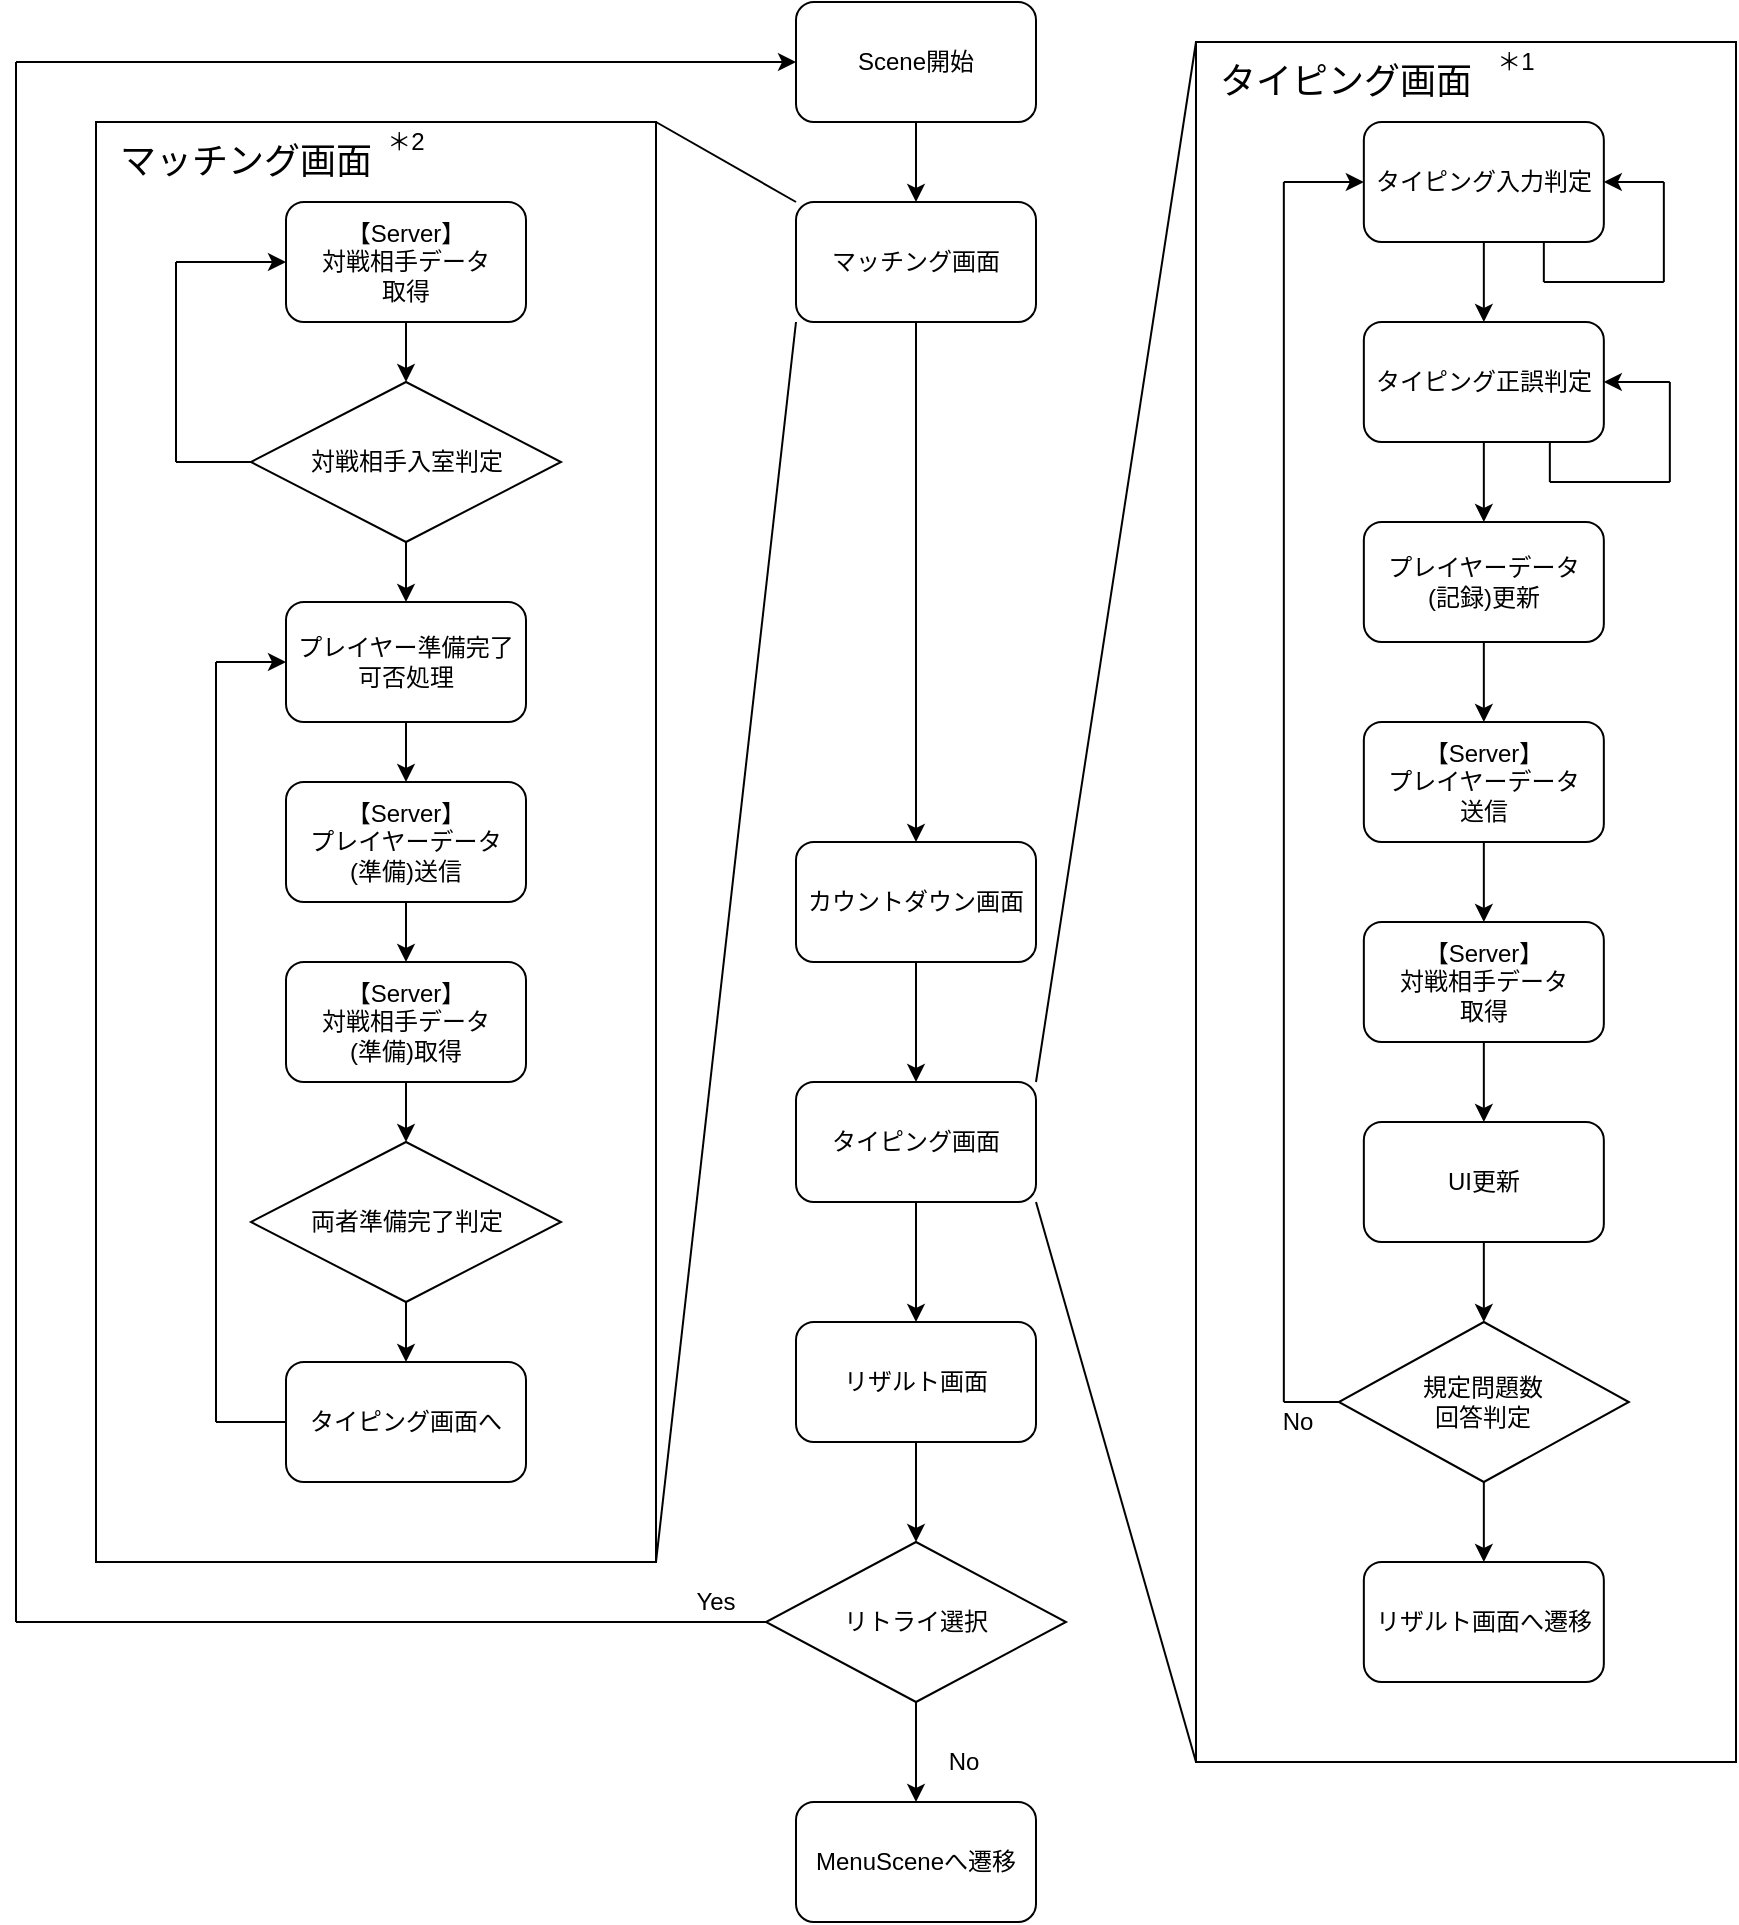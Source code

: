 <mxfile version="14.2.7" type="device"><diagram id="SBc8Ah6TkCqVxj1d57am" name="Page-1"><mxGraphModel dx="3043" dy="850" grid="1" gridSize="10" guides="1" tooltips="1" connect="1" arrows="1" fold="1" page="1" pageScale="1" pageWidth="827" pageHeight="1169" math="0" shadow="0"><root><mxCell id="0"/><mxCell id="1" parent="0"/><mxCell id="9BZQ4cFH06E6oudhYPLl-54" style="edgeStyle=orthogonalEdgeStyle;rounded=0;orthogonalLoop=1;jettySize=auto;html=1;entryX=0.5;entryY=0;entryDx=0;entryDy=0;" edge="1" parent="1" source="9BZQ4cFH06E6oudhYPLl-1" target="9BZQ4cFH06E6oudhYPLl-47"><mxGeometry relative="1" as="geometry"/></mxCell><mxCell id="9BZQ4cFH06E6oudhYPLl-1" value="Scene開始" style="rounded=1;whiteSpace=wrap;html=1;" vertex="1" parent="1"><mxGeometry x="350" y="220" width="120" height="60" as="geometry"/></mxCell><mxCell id="9BZQ4cFH06E6oudhYPLl-6" style="edgeStyle=orthogonalEdgeStyle;rounded=0;orthogonalLoop=1;jettySize=auto;html=1;" edge="1" parent="1" source="9BZQ4cFH06E6oudhYPLl-2" target="9BZQ4cFH06E6oudhYPLl-4"><mxGeometry relative="1" as="geometry"/></mxCell><mxCell id="9BZQ4cFH06E6oudhYPLl-2" value="カウントダウン画面" style="rounded=1;whiteSpace=wrap;html=1;" vertex="1" parent="1"><mxGeometry x="350" y="640" width="120" height="60" as="geometry"/></mxCell><mxCell id="9BZQ4cFH06E6oudhYPLl-7" style="edgeStyle=orthogonalEdgeStyle;rounded=0;orthogonalLoop=1;jettySize=auto;html=1;" edge="1" parent="1" source="9BZQ4cFH06E6oudhYPLl-4" target="9BZQ4cFH06E6oudhYPLl-5"><mxGeometry relative="1" as="geometry"/></mxCell><mxCell id="9BZQ4cFH06E6oudhYPLl-4" value="タイピング画面" style="rounded=1;whiteSpace=wrap;html=1;" vertex="1" parent="1"><mxGeometry x="350" y="760" width="120" height="60" as="geometry"/></mxCell><mxCell id="9BZQ4cFH06E6oudhYPLl-10" style="edgeStyle=orthogonalEdgeStyle;rounded=0;orthogonalLoop=1;jettySize=auto;html=1;entryX=0.5;entryY=0;entryDx=0;entryDy=0;" edge="1" parent="1" source="9BZQ4cFH06E6oudhYPLl-5" target="9BZQ4cFH06E6oudhYPLl-9"><mxGeometry relative="1" as="geometry"/></mxCell><mxCell id="9BZQ4cFH06E6oudhYPLl-5" value="リザルト画面" style="rounded=1;whiteSpace=wrap;html=1;" vertex="1" parent="1"><mxGeometry x="350" y="880" width="120" height="60" as="geometry"/></mxCell><mxCell id="9BZQ4cFH06E6oudhYPLl-8" value="MenuSceneへ遷移" style="rounded=1;whiteSpace=wrap;html=1;" vertex="1" parent="1"><mxGeometry x="350" y="1120" width="120" height="60" as="geometry"/></mxCell><mxCell id="9BZQ4cFH06E6oudhYPLl-11" style="edgeStyle=orthogonalEdgeStyle;rounded=0;orthogonalLoop=1;jettySize=auto;html=1;" edge="1" parent="1" source="9BZQ4cFH06E6oudhYPLl-9" target="9BZQ4cFH06E6oudhYPLl-8"><mxGeometry relative="1" as="geometry"/></mxCell><mxCell id="9BZQ4cFH06E6oudhYPLl-9" value="リトライ選択" style="rhombus;whiteSpace=wrap;html=1;" vertex="1" parent="1"><mxGeometry x="335" y="990" width="150" height="80" as="geometry"/></mxCell><mxCell id="9BZQ4cFH06E6oudhYPLl-12" value="No" style="text;html=1;strokeColor=none;fillColor=none;align=center;verticalAlign=middle;whiteSpace=wrap;rounded=0;" vertex="1" parent="1"><mxGeometry x="414" y="1090" width="40" height="20" as="geometry"/></mxCell><mxCell id="9BZQ4cFH06E6oudhYPLl-14" value="" style="endArrow=classic;html=1;entryX=0;entryY=0.5;entryDx=0;entryDy=0;" edge="1" parent="1" target="9BZQ4cFH06E6oudhYPLl-1"><mxGeometry width="50" height="50" relative="1" as="geometry"><mxPoint x="-40" y="250" as="sourcePoint"/><mxPoint x="440" y="430" as="targetPoint"/></mxGeometry></mxCell><mxCell id="9BZQ4cFH06E6oudhYPLl-17" value="" style="rounded=0;whiteSpace=wrap;html=1;fillColor=none;" vertex="1" parent="1"><mxGeometry x="550" y="240" width="270" height="860" as="geometry"/></mxCell><mxCell id="9BZQ4cFH06E6oudhYPLl-18" value="" style="endArrow=none;html=1;entryX=0;entryY=0;entryDx=0;entryDy=0;exitX=1;exitY=0;exitDx=0;exitDy=0;" edge="1" parent="1" source="9BZQ4cFH06E6oudhYPLl-4" target="9BZQ4cFH06E6oudhYPLl-17"><mxGeometry width="50" height="50" relative="1" as="geometry"><mxPoint x="580" y="460" as="sourcePoint"/><mxPoint x="630" y="410" as="targetPoint"/></mxGeometry></mxCell><mxCell id="9BZQ4cFH06E6oudhYPLl-19" value="" style="endArrow=none;html=1;entryX=0;entryY=1;entryDx=0;entryDy=0;exitX=1;exitY=1;exitDx=0;exitDy=0;" edge="1" parent="1" source="9BZQ4cFH06E6oudhYPLl-4" target="9BZQ4cFH06E6oudhYPLl-17"><mxGeometry width="50" height="50" relative="1" as="geometry"><mxPoint x="580" y="460" as="sourcePoint"/><mxPoint x="630" y="410" as="targetPoint"/></mxGeometry></mxCell><mxCell id="9BZQ4cFH06E6oudhYPLl-26" style="edgeStyle=orthogonalEdgeStyle;rounded=0;orthogonalLoop=1;jettySize=auto;html=1;entryX=0.5;entryY=0;entryDx=0;entryDy=0;" edge="1" parent="1" source="9BZQ4cFH06E6oudhYPLl-20" target="9BZQ4cFH06E6oudhYPLl-21"><mxGeometry relative="1" as="geometry"/></mxCell><mxCell id="9BZQ4cFH06E6oudhYPLl-20" value="タイピング入力判定" style="rounded=1;whiteSpace=wrap;html=1;" vertex="1" parent="1"><mxGeometry x="633.92" y="280" width="120" height="60" as="geometry"/></mxCell><mxCell id="9BZQ4cFH06E6oudhYPLl-43" style="edgeStyle=orthogonalEdgeStyle;rounded=0;orthogonalLoop=1;jettySize=auto;html=1;entryX=0.5;entryY=0;entryDx=0;entryDy=0;" edge="1" parent="1" source="9BZQ4cFH06E6oudhYPLl-21" target="9BZQ4cFH06E6oudhYPLl-42"><mxGeometry relative="1" as="geometry"/></mxCell><mxCell id="9BZQ4cFH06E6oudhYPLl-21" value="タイピング正誤判定" style="rounded=1;whiteSpace=wrap;html=1;" vertex="1" parent="1"><mxGeometry x="633.92" y="380" width="120" height="60" as="geometry"/></mxCell><mxCell id="9BZQ4cFH06E6oudhYPLl-22" value="" style="endArrow=none;html=1;entryX=0.75;entryY=1;entryDx=0;entryDy=0;" edge="1" parent="1" target="9BZQ4cFH06E6oudhYPLl-20"><mxGeometry width="50" height="50" relative="1" as="geometry"><mxPoint x="723.92" y="360" as="sourcePoint"/><mxPoint x="583.92" y="580" as="targetPoint"/></mxGeometry></mxCell><mxCell id="9BZQ4cFH06E6oudhYPLl-23" value="" style="endArrow=none;html=1;" edge="1" parent="1"><mxGeometry width="50" height="50" relative="1" as="geometry"><mxPoint x="783.92" y="360" as="sourcePoint"/><mxPoint x="723.92" y="360" as="targetPoint"/></mxGeometry></mxCell><mxCell id="9BZQ4cFH06E6oudhYPLl-24" value="" style="endArrow=none;html=1;" edge="1" parent="1"><mxGeometry width="50" height="50" relative="1" as="geometry"><mxPoint x="783.92" y="310" as="sourcePoint"/><mxPoint x="783.92" y="360" as="targetPoint"/></mxGeometry></mxCell><mxCell id="9BZQ4cFH06E6oudhYPLl-25" value="" style="endArrow=classic;html=1;entryX=1;entryY=0.5;entryDx=0;entryDy=0;" edge="1" parent="1" target="9BZQ4cFH06E6oudhYPLl-20"><mxGeometry width="50" height="50" relative="1" as="geometry"><mxPoint x="783.92" y="310" as="sourcePoint"/><mxPoint x="633.92" y="350" as="targetPoint"/></mxGeometry></mxCell><mxCell id="9BZQ4cFH06E6oudhYPLl-38" value="" style="endArrow=none;html=1;entryX=0.75;entryY=1;entryDx=0;entryDy=0;" edge="1" parent="1"><mxGeometry width="50" height="50" relative="1" as="geometry"><mxPoint x="726.92" y="460" as="sourcePoint"/><mxPoint x="726.92" y="440" as="targetPoint"/></mxGeometry></mxCell><mxCell id="9BZQ4cFH06E6oudhYPLl-39" value="" style="endArrow=none;html=1;" edge="1" parent="1"><mxGeometry width="50" height="50" relative="1" as="geometry"><mxPoint x="786.92" y="460" as="sourcePoint"/><mxPoint x="726.92" y="460" as="targetPoint"/></mxGeometry></mxCell><mxCell id="9BZQ4cFH06E6oudhYPLl-40" value="" style="endArrow=none;html=1;" edge="1" parent="1"><mxGeometry width="50" height="50" relative="1" as="geometry"><mxPoint x="786.92" y="410" as="sourcePoint"/><mxPoint x="786.92" y="460" as="targetPoint"/></mxGeometry></mxCell><mxCell id="9BZQ4cFH06E6oudhYPLl-41" value="" style="endArrow=classic;html=1;entryX=1;entryY=0.5;entryDx=0;entryDy=0;" edge="1" parent="1" target="9BZQ4cFH06E6oudhYPLl-21"><mxGeometry width="50" height="50" relative="1" as="geometry"><mxPoint x="786.92" y="410" as="sourcePoint"/><mxPoint x="756.92" y="410" as="targetPoint"/></mxGeometry></mxCell><mxCell id="9BZQ4cFH06E6oudhYPLl-49" style="edgeStyle=orthogonalEdgeStyle;rounded=0;orthogonalLoop=1;jettySize=auto;html=1;" edge="1" parent="1" source="9BZQ4cFH06E6oudhYPLl-42" target="9BZQ4cFH06E6oudhYPLl-48"><mxGeometry relative="1" as="geometry"/></mxCell><mxCell id="9BZQ4cFH06E6oudhYPLl-42" value="プレイヤーデータ&lt;br&gt;(記録)更新" style="rounded=1;whiteSpace=wrap;html=1;" vertex="1" parent="1"><mxGeometry x="633.92" y="480" width="120" height="60" as="geometry"/></mxCell><mxCell id="9BZQ4cFH06E6oudhYPLl-46" value="＊1" style="text;html=1;strokeColor=none;fillColor=none;align=center;verticalAlign=middle;whiteSpace=wrap;rounded=0;" vertex="1" parent="1"><mxGeometry x="690.0" y="240" width="40" height="20" as="geometry"/></mxCell><mxCell id="9BZQ4cFH06E6oudhYPLl-55" style="edgeStyle=orthogonalEdgeStyle;rounded=0;orthogonalLoop=1;jettySize=auto;html=1;entryX=0.5;entryY=0;entryDx=0;entryDy=0;" edge="1" parent="1" source="9BZQ4cFH06E6oudhYPLl-47" target="9BZQ4cFH06E6oudhYPLl-2"><mxGeometry relative="1" as="geometry"/></mxCell><mxCell id="9BZQ4cFH06E6oudhYPLl-47" value="マッチング画面" style="rounded=1;whiteSpace=wrap;html=1;fillColor=#FFFFFF;" vertex="1" parent="1"><mxGeometry x="350" y="320" width="120" height="60" as="geometry"/></mxCell><mxCell id="9BZQ4cFH06E6oudhYPLl-51" style="edgeStyle=orthogonalEdgeStyle;rounded=0;orthogonalLoop=1;jettySize=auto;html=1;entryX=0.5;entryY=0;entryDx=0;entryDy=0;" edge="1" parent="1" source="9BZQ4cFH06E6oudhYPLl-48" target="9BZQ4cFH06E6oudhYPLl-50"><mxGeometry relative="1" as="geometry"/></mxCell><mxCell id="9BZQ4cFH06E6oudhYPLl-48" value="【Server】&lt;br&gt;プレイヤーデータ&lt;br&gt;送信" style="rounded=1;whiteSpace=wrap;html=1;fillColor=#FFFFFF;" vertex="1" parent="1"><mxGeometry x="633.92" y="580" width="120" height="60" as="geometry"/></mxCell><mxCell id="9BZQ4cFH06E6oudhYPLl-53" style="edgeStyle=orthogonalEdgeStyle;rounded=0;orthogonalLoop=1;jettySize=auto;html=1;entryX=0.5;entryY=0;entryDx=0;entryDy=0;" edge="1" parent="1" source="9BZQ4cFH06E6oudhYPLl-50" target="9BZQ4cFH06E6oudhYPLl-52"><mxGeometry relative="1" as="geometry"/></mxCell><mxCell id="9BZQ4cFH06E6oudhYPLl-50" value="【Server】&lt;br&gt;対戦相手データ&lt;br&gt;取得" style="rounded=1;whiteSpace=wrap;html=1;fillColor=#FFFFFF;" vertex="1" parent="1"><mxGeometry x="633.92" y="680" width="120" height="60" as="geometry"/></mxCell><mxCell id="9BZQ4cFH06E6oudhYPLl-74" style="edgeStyle=orthogonalEdgeStyle;rounded=0;orthogonalLoop=1;jettySize=auto;html=1;entryX=0.5;entryY=0;entryDx=0;entryDy=0;" edge="1" parent="1" source="9BZQ4cFH06E6oudhYPLl-52" target="9BZQ4cFH06E6oudhYPLl-73"><mxGeometry relative="1" as="geometry"/></mxCell><mxCell id="9BZQ4cFH06E6oudhYPLl-52" value="UI更新" style="rounded=1;whiteSpace=wrap;html=1;fillColor=#FFFFFF;" vertex="1" parent="1"><mxGeometry x="633.92" y="780" width="120" height="60" as="geometry"/></mxCell><mxCell id="9BZQ4cFH06E6oudhYPLl-68" style="edgeStyle=orthogonalEdgeStyle;rounded=0;orthogonalLoop=1;jettySize=auto;html=1;" edge="1" parent="1" source="9BZQ4cFH06E6oudhYPLl-57" target="9BZQ4cFH06E6oudhYPLl-67"><mxGeometry relative="1" as="geometry"/></mxCell><mxCell id="9BZQ4cFH06E6oudhYPLl-57" value="対戦相手入室判定" style="rhombus;whiteSpace=wrap;html=1;fillColor=#FFFFFF;" vertex="1" parent="1"><mxGeometry x="77.5" y="410" width="155" height="80" as="geometry"/></mxCell><mxCell id="9BZQ4cFH06E6oudhYPLl-59" style="edgeStyle=orthogonalEdgeStyle;rounded=0;orthogonalLoop=1;jettySize=auto;html=1;entryX=0.5;entryY=0;entryDx=0;entryDy=0;" edge="1" parent="1" source="9BZQ4cFH06E6oudhYPLl-58" target="9BZQ4cFH06E6oudhYPLl-57"><mxGeometry relative="1" as="geometry"/></mxCell><mxCell id="9BZQ4cFH06E6oudhYPLl-58" value="【Server】&lt;br&gt;対戦相手データ&lt;br&gt;取得" style="rounded=1;whiteSpace=wrap;html=1;fillColor=#FFFFFF;" vertex="1" parent="1"><mxGeometry x="95" y="320" width="120" height="60" as="geometry"/></mxCell><mxCell id="9BZQ4cFH06E6oudhYPLl-60" value="" style="endArrow=none;html=1;entryX=0;entryY=0.5;entryDx=0;entryDy=0;" edge="1" parent="1" target="9BZQ4cFH06E6oudhYPLl-57"><mxGeometry width="50" height="50" relative="1" as="geometry"><mxPoint x="40" y="450" as="sourcePoint"/><mxPoint x="190" y="650" as="targetPoint"/></mxGeometry></mxCell><mxCell id="9BZQ4cFH06E6oudhYPLl-61" value="" style="endArrow=none;html=1;" edge="1" parent="1"><mxGeometry width="50" height="50" relative="1" as="geometry"><mxPoint x="40" y="350" as="sourcePoint"/><mxPoint x="40" y="450" as="targetPoint"/></mxGeometry></mxCell><mxCell id="9BZQ4cFH06E6oudhYPLl-62" value="" style="endArrow=classic;html=1;entryX=0;entryY=0.5;entryDx=0;entryDy=0;" edge="1" parent="1" target="9BZQ4cFH06E6oudhYPLl-58"><mxGeometry width="50" height="50" relative="1" as="geometry"><mxPoint x="40" y="350" as="sourcePoint"/><mxPoint x="210" y="380" as="targetPoint"/></mxGeometry></mxCell><mxCell id="9BZQ4cFH06E6oudhYPLl-65" value="" style="endArrow=classic;html=1;entryX=0;entryY=0.5;entryDx=0;entryDy=0;" edge="1" parent="1" target="9BZQ4cFH06E6oudhYPLl-20"><mxGeometry width="50" height="50" relative="1" as="geometry"><mxPoint x="593.92" y="310" as="sourcePoint"/><mxPoint x="823.92" y="340" as="targetPoint"/></mxGeometry></mxCell><mxCell id="9BZQ4cFH06E6oudhYPLl-66" value="" style="endArrow=none;html=1;" edge="1" parent="1"><mxGeometry width="50" height="50" relative="1" as="geometry"><mxPoint x="593.92" y="920" as="sourcePoint"/><mxPoint x="593.92" y="310" as="targetPoint"/></mxGeometry></mxCell><mxCell id="9BZQ4cFH06E6oudhYPLl-70" style="edgeStyle=orthogonalEdgeStyle;rounded=0;orthogonalLoop=1;jettySize=auto;html=1;entryX=0.5;entryY=0;entryDx=0;entryDy=0;" edge="1" parent="1" source="9BZQ4cFH06E6oudhYPLl-67" target="9BZQ4cFH06E6oudhYPLl-69"><mxGeometry relative="1" as="geometry"/></mxCell><mxCell id="9BZQ4cFH06E6oudhYPLl-67" value="プレイヤー準備完了&lt;br&gt;可否処理" style="rounded=1;whiteSpace=wrap;html=1;fillColor=#FFFFFF;" vertex="1" parent="1"><mxGeometry x="95" y="520" width="120" height="60" as="geometry"/></mxCell><mxCell id="9BZQ4cFH06E6oudhYPLl-72" style="edgeStyle=orthogonalEdgeStyle;rounded=0;orthogonalLoop=1;jettySize=auto;html=1;entryX=0.5;entryY=0;entryDx=0;entryDy=0;" edge="1" parent="1" source="9BZQ4cFH06E6oudhYPLl-69" target="9BZQ4cFH06E6oudhYPLl-71"><mxGeometry relative="1" as="geometry"/></mxCell><mxCell id="9BZQ4cFH06E6oudhYPLl-69" value="【Server】&lt;br&gt;プレイヤーデータ&lt;br&gt;(準備)送信" style="rounded=1;whiteSpace=wrap;html=1;fillColor=#FFFFFF;" vertex="1" parent="1"><mxGeometry x="95" y="610" width="120" height="60" as="geometry"/></mxCell><mxCell id="9BZQ4cFH06E6oudhYPLl-81" style="edgeStyle=orthogonalEdgeStyle;rounded=0;orthogonalLoop=1;jettySize=auto;html=1;" edge="1" parent="1" source="9BZQ4cFH06E6oudhYPLl-71" target="9BZQ4cFH06E6oudhYPLl-80"><mxGeometry relative="1" as="geometry"/></mxCell><mxCell id="9BZQ4cFH06E6oudhYPLl-71" value="【Server】&lt;br&gt;対戦相手データ&lt;br&gt;(準備)取得" style="rounded=1;whiteSpace=wrap;html=1;fillColor=#FFFFFF;" vertex="1" parent="1"><mxGeometry x="95" y="700" width="120" height="60" as="geometry"/></mxCell><mxCell id="9BZQ4cFH06E6oudhYPLl-78" style="edgeStyle=orthogonalEdgeStyle;rounded=0;orthogonalLoop=1;jettySize=auto;html=1;" edge="1" parent="1" source="9BZQ4cFH06E6oudhYPLl-73" target="9BZQ4cFH06E6oudhYPLl-77"><mxGeometry relative="1" as="geometry"/></mxCell><mxCell id="9BZQ4cFH06E6oudhYPLl-73" value="規定問題数&lt;br&gt;回答判定" style="rhombus;whiteSpace=wrap;html=1;fillColor=#FFFFFF;" vertex="1" parent="1"><mxGeometry x="621.42" y="880" width="145" height="80" as="geometry"/></mxCell><mxCell id="9BZQ4cFH06E6oudhYPLl-75" value="" style="endArrow=none;html=1;exitX=0;exitY=0.5;exitDx=0;exitDy=0;" edge="1" parent="1" source="9BZQ4cFH06E6oudhYPLl-73"><mxGeometry width="50" height="50" relative="1" as="geometry"><mxPoint x="823.92" y="850" as="sourcePoint"/><mxPoint x="593.92" y="920" as="targetPoint"/></mxGeometry></mxCell><mxCell id="9BZQ4cFH06E6oudhYPLl-76" value="No" style="text;html=1;strokeColor=none;fillColor=none;align=center;verticalAlign=middle;whiteSpace=wrap;rounded=0;" vertex="1" parent="1"><mxGeometry x="581.42" y="920" width="40" height="20" as="geometry"/></mxCell><mxCell id="9BZQ4cFH06E6oudhYPLl-77" value="リザルト画面へ遷移" style="rounded=1;whiteSpace=wrap;html=1;fillColor=#FFFFFF;" vertex="1" parent="1"><mxGeometry x="633.92" y="1000" width="120" height="60" as="geometry"/></mxCell><mxCell id="9BZQ4cFH06E6oudhYPLl-79" value="&lt;font style=&quot;font-size: 18px&quot;&gt;タイピング画面&lt;/font&gt;" style="text;html=1;strokeColor=none;fillColor=none;align=center;verticalAlign=middle;whiteSpace=wrap;rounded=0;" vertex="1" parent="1"><mxGeometry x="560" y="250" width="130" height="20" as="geometry"/></mxCell><mxCell id="9BZQ4cFH06E6oudhYPLl-83" style="edgeStyle=orthogonalEdgeStyle;rounded=0;orthogonalLoop=1;jettySize=auto;html=1;" edge="1" parent="1" source="9BZQ4cFH06E6oudhYPLl-80" target="9BZQ4cFH06E6oudhYPLl-82"><mxGeometry relative="1" as="geometry"/></mxCell><mxCell id="9BZQ4cFH06E6oudhYPLl-80" value="両者準備完了判定" style="rhombus;whiteSpace=wrap;html=1;fillColor=#FFFFFF;" vertex="1" parent="1"><mxGeometry x="77.5" y="790" width="155" height="80" as="geometry"/></mxCell><mxCell id="9BZQ4cFH06E6oudhYPLl-82" value="タイピング画面へ" style="rounded=1;whiteSpace=wrap;html=1;fillColor=#FFFFFF;" vertex="1" parent="1"><mxGeometry x="95" y="900" width="120" height="60" as="geometry"/></mxCell><mxCell id="9BZQ4cFH06E6oudhYPLl-84" value="" style="endArrow=none;html=1;entryX=0;entryY=0.5;entryDx=0;entryDy=0;" edge="1" parent="1" target="9BZQ4cFH06E6oudhYPLl-82"><mxGeometry width="50" height="50" relative="1" as="geometry"><mxPoint x="60" y="930" as="sourcePoint"/><mxPoint x="60" y="720" as="targetPoint"/></mxGeometry></mxCell><mxCell id="9BZQ4cFH06E6oudhYPLl-85" value="" style="endArrow=classic;html=1;entryX=0;entryY=0.5;entryDx=0;entryDy=0;" edge="1" parent="1" target="9BZQ4cFH06E6oudhYPLl-67"><mxGeometry width="50" height="50" relative="1" as="geometry"><mxPoint x="60" y="550" as="sourcePoint"/><mxPoint x="60" y="720" as="targetPoint"/></mxGeometry></mxCell><mxCell id="9BZQ4cFH06E6oudhYPLl-86" value="" style="endArrow=none;html=1;" edge="1" parent="1"><mxGeometry width="50" height="50" relative="1" as="geometry"><mxPoint x="60" y="930" as="sourcePoint"/><mxPoint x="60" y="550" as="targetPoint"/></mxGeometry></mxCell><mxCell id="9BZQ4cFH06E6oudhYPLl-87" value="" style="rounded=0;whiteSpace=wrap;html=1;fillColor=none;" vertex="1" parent="1"><mxGeometry y="280" width="280" height="720" as="geometry"/></mxCell><mxCell id="9BZQ4cFH06E6oudhYPLl-90" value="&lt;font style=&quot;font-size: 18px&quot;&gt;マッチング画面&lt;/font&gt;" style="text;html=1;strokeColor=none;fillColor=none;align=center;verticalAlign=middle;whiteSpace=wrap;rounded=0;" vertex="1" parent="1"><mxGeometry x="10" y="290" width="130" height="20" as="geometry"/></mxCell><mxCell id="9BZQ4cFH06E6oudhYPLl-91" value="＊2" style="text;html=1;strokeColor=none;fillColor=none;align=center;verticalAlign=middle;whiteSpace=wrap;rounded=0;" vertex="1" parent="1"><mxGeometry x="135.0" y="280" width="40" height="20" as="geometry"/></mxCell><mxCell id="9BZQ4cFH06E6oudhYPLl-93" value="" style="endArrow=none;html=1;entryX=1;entryY=0;entryDx=0;entryDy=0;exitX=0;exitY=0;exitDx=0;exitDy=0;" edge="1" parent="1" source="9BZQ4cFH06E6oudhYPLl-47" target="9BZQ4cFH06E6oudhYPLl-87"><mxGeometry width="50" height="50" relative="1" as="geometry"><mxPoint x="570" y="780" as="sourcePoint"/><mxPoint x="620" y="730" as="targetPoint"/></mxGeometry></mxCell><mxCell id="9BZQ4cFH06E6oudhYPLl-94" value="" style="endArrow=none;html=1;exitX=1;exitY=1;exitDx=0;exitDy=0;entryX=0;entryY=1;entryDx=0;entryDy=0;" edge="1" parent="1" source="9BZQ4cFH06E6oudhYPLl-87" target="9BZQ4cFH06E6oudhYPLl-47"><mxGeometry width="50" height="50" relative="1" as="geometry"><mxPoint x="570" y="780" as="sourcePoint"/><mxPoint x="620" y="730" as="targetPoint"/></mxGeometry></mxCell><mxCell id="9BZQ4cFH06E6oudhYPLl-97" value="" style="endArrow=none;html=1;entryX=0;entryY=0.5;entryDx=0;entryDy=0;" edge="1" parent="1" target="9BZQ4cFH06E6oudhYPLl-9"><mxGeometry width="50" height="50" relative="1" as="geometry"><mxPoint x="-40" y="1030" as="sourcePoint"/><mxPoint x="60" y="890" as="targetPoint"/></mxGeometry></mxCell><mxCell id="9BZQ4cFH06E6oudhYPLl-98" value="" style="endArrow=none;html=1;" edge="1" parent="1"><mxGeometry width="50" height="50" relative="1" as="geometry"><mxPoint x="-40" y="1030" as="sourcePoint"/><mxPoint x="-40" y="250" as="targetPoint"/></mxGeometry></mxCell><mxCell id="9BZQ4cFH06E6oudhYPLl-99" value="Yes" style="text;html=1;strokeColor=none;fillColor=none;align=center;verticalAlign=middle;whiteSpace=wrap;rounded=0;" vertex="1" parent="1"><mxGeometry x="290" y="1010" width="40" height="20" as="geometry"/></mxCell></root></mxGraphModel></diagram></mxfile>